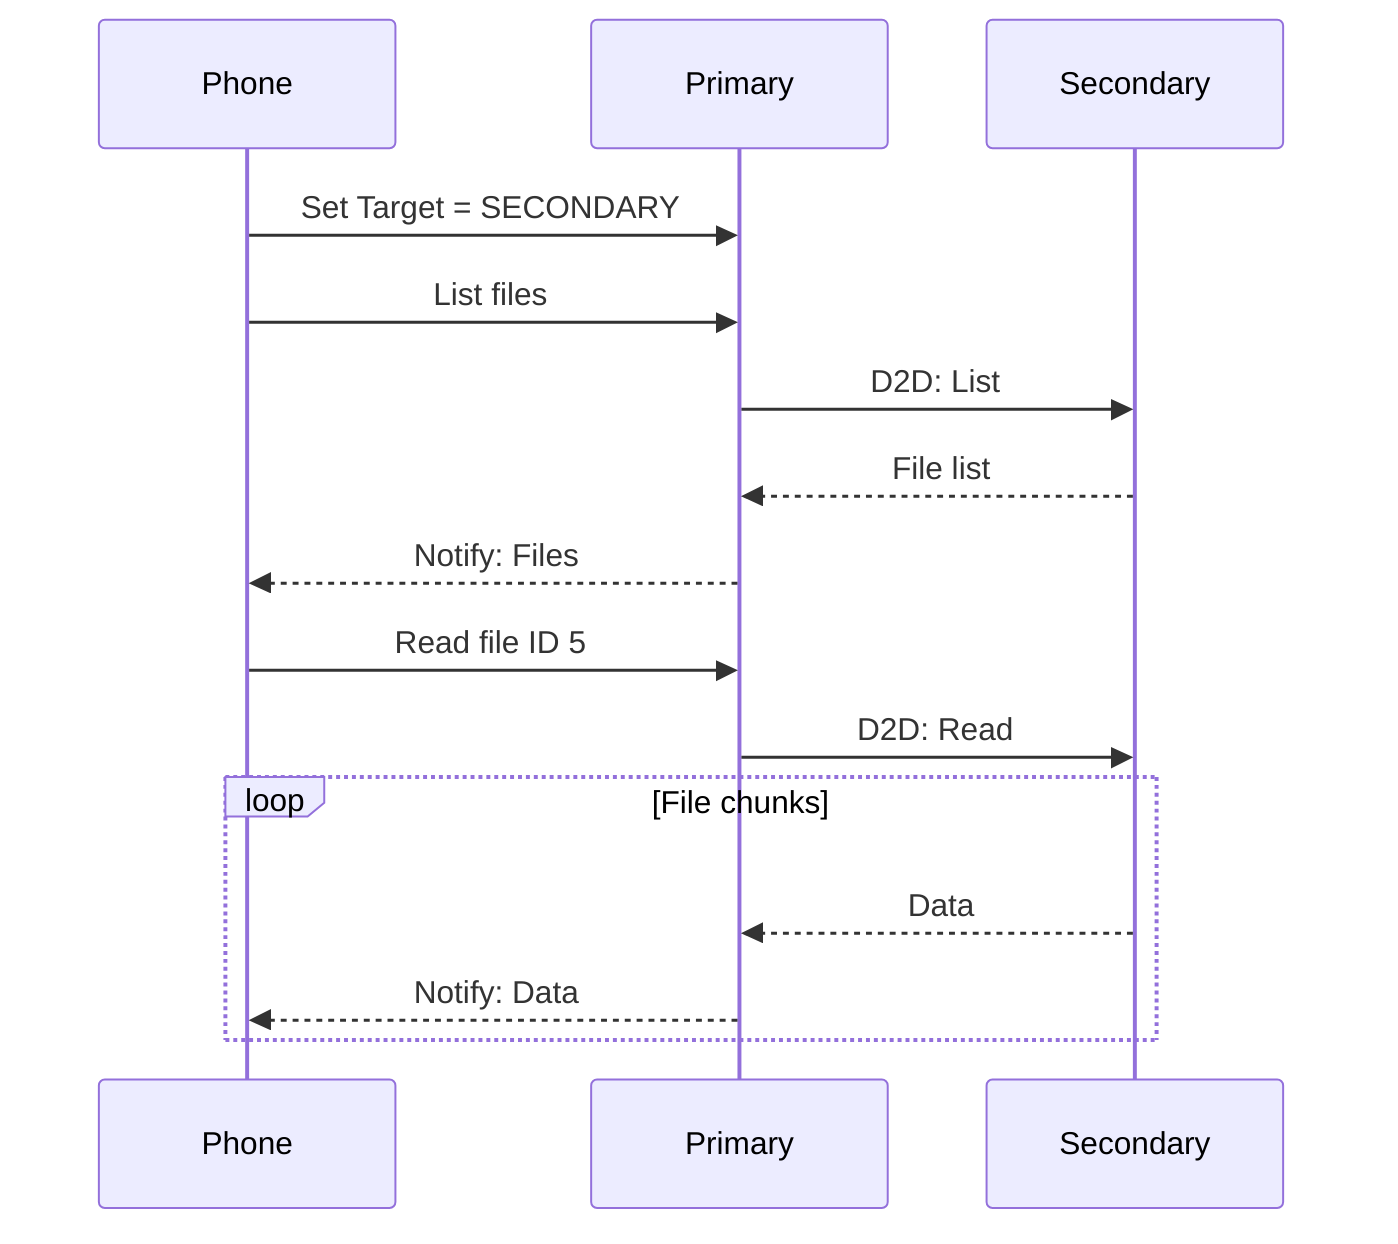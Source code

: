 sequenceDiagram
    participant Phone
    participant Primary
    participant Secondary
    
    Phone->>Primary: Set Target = SECONDARY
    Phone->>Primary: List files
    Primary->>Secondary: D2D: List
    Secondary-->>Primary: File list
    Primary-->>Phone: Notify: Files
    
    Phone->>Primary: Read file ID 5
    Primary->>Secondary: D2D: Read
    loop File chunks
        Secondary-->>Primary: Data
        Primary-->>Phone: Notify: Data
    end